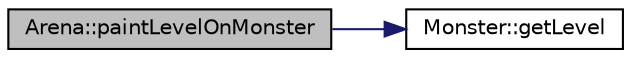 digraph "Arena::paintLevelOnMonster"
{
  bgcolor="transparent";
  edge [fontname="Helvetica",fontsize="10",labelfontname="Helvetica",labelfontsize="10"];
  node [fontname="Helvetica",fontsize="10",shape=record];
  rankdir="LR";
  Node528 [label="Arena::paintLevelOnMonster",height=0.2,width=0.4,color="black", fillcolor="grey75", style="filled", fontcolor="black"];
  Node528 -> Node529 [color="midnightblue",fontsize="10",style="solid",fontname="Helvetica"];
  Node529 [label="Monster::getLevel",height=0.2,width=0.4,color="black",URL="$classMonster.html#ac8756c685263e922c9571204ab54eb75"];
}
